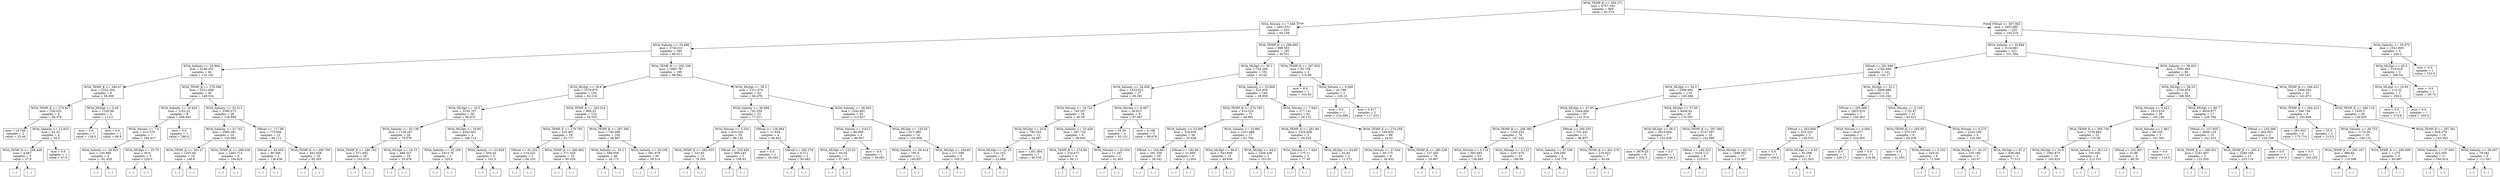 digraph Tree {
node [shape=box] ;
0 [label="WOA_TEMP_K <= 294.271\nmse = 4757.183\nsamples = 660\nvalue = 92.574"] ;
1 [label="WOA_Nitrate <= 7.549\nmse = 2401.971\nsamples = 435\nvalue = 60.109"] ;
0 -> 1 [labeldistance=2.5, labelangle=45, headlabel="True"] ;
2 [label="WOA_Salinity <= 33.696\nmse = 2734.021\nsamples = 240\nvalue = 80.411"] ;
1 -> 2 ;
3 [label="WOA_Salinity <= 20.994\nmse = 4146.252\nsamples = 44\nvalue = 132.191"] ;
2 -> 3 ;
4 [label="WOA_TEMP_K <= 290.67\nmse = 1524.354\nsamples = 8\nvalue = 56.858"] ;
3 -> 4 ;
5 [label="WOA_TEMP_K <= 279.627\nmse = 226.022\nsamples = 6\nvalue = 38.378"] ;
4 -> 5 ;
6 [label="mse = 14.746\nsamples = 2\nvalue = 25.48"] ;
5 -> 6 ;
7 [label="WOA_Salinity <= 12.923\nmse = 22.25\nsamples = 4\nvalue = 54.5"] ;
5 -> 7 ;
8 [label="WOA_TEMP_K <= 290.448\nmse = 4.667\nsamples = 3\nvalue = 57.0"] ;
7 -> 8 ;
9 [label="(...)"] ;
8 -> 9 ;
10 [label="(...)"] ;
8 -> 10 ;
13 [label="mse = 0.0\nsamples = 1\nvalue = 47.0"] ;
7 -> 13 ;
14 [label="WOA_MLDpt <= 5.45\nmse = 1320.98\nsamples = 2\nvalue = 112.3"] ;
4 -> 14 ;
15 [label="mse = 0.0\nsamples = 1\nvalue = 138.0"] ;
14 -> 15 ;
16 [label="mse = 0.0\nsamples = 1\nvalue = 60.9"] ;
14 -> 16 ;
17 [label="WOA_TEMP_K <= 278.596\nmse = 3231.408\nsamples = 36\nvalue = 148.334"] ;
3 -> 17 ;
18 [label="WOA_Salinity <= 33.424\nmse = 1252.23\nsamples = 8\nvalue = 206.643"] ;
17 -> 18 ;
19 [label="WOA_Nitrate <= 7.0\nmse = 414.576\nsamples = 7\nvalue = 194.417"] ;
18 -> 19 ;
20 [label="WOA_Salinity <= 28.925\nmse = 105.984\nsamples = 4\nvalue = 181.625"] ;
19 -> 20 ;
21 [label="(...)"] ;
20 -> 21 ;
22 [label="(...)"] ;
20 -> 22 ;
25 [label="WOA_MLDpt <= 25.75\nmse = 50.0\nsamples = 3\nvalue = 220.0"] ;
19 -> 25 ;
26 [label="(...)"] ;
25 -> 26 ;
27 [label="(...)"] ;
25 -> 27 ;
28 [label="mse = 0.0\nsamples = 1\nvalue = 280.0"] ;
18 -> 28 ;
29 [label="WOA_Salinity <= 32.513\nmse = 2380.072\nsamples = 28\nvalue = 128.898"] ;
17 -> 29 ;
30 [label="WOA_Salinity <= 31.743\nmse = 2085.381\nsamples = 16\nvalue = 155.983"] ;
29 -> 30 ;
31 [label="WOA_TEMP_K <= 291.27\nmse = 1203.84\nsamples = 10\nvalue = 140.6"] ;
30 -> 31 ;
32 [label="(...)"] ;
31 -> 32 ;
49 [label="(...)"] ;
31 -> 49 ;
50 [label="WOA_TEMP_K <= 289.338\nmse = 2462.714\nsamples = 6\nvalue = 184.825"] ;
30 -> 50 ;
51 [label="(...)"] ;
50 -> 51 ;
54 [label="(...)"] ;
50 -> 54 ;
61 [label="SWrad <= 117.08\nmse = 773.836\nsamples = 12\nvalue = 96.112"] ;
29 -> 61 ;
62 [label="SWrad <= 93.654\nmse = 86.306\nsamples = 2\nvalue = 136.636"] ;
61 -> 62 ;
63 [label="(...)"] ;
62 -> 63 ;
64 [label="(...)"] ;
62 -> 64 ;
65 [label="WOA_TEMP_K <= 290.709\nmse = 402.458\nsamples = 10\nvalue = 85.305"] ;
61 -> 65 ;
66 [label="(...)"] ;
65 -> 66 ;
79 [label="(...)"] ;
65 -> 79 ;
82 [label="WOA_TEMP_K <= 292.358\nmse = 1695.787\nsamples = 196\nvalue = 68.942"] ;
2 -> 82 ;
83 [label="WOA_MLDpt <= 18.9\nmse = 1579.875\nsamples = 154\nvalue = 62.216"] ;
82 -> 83 ;
84 [label="WOA_MLDpt <= 16.5\nmse = 3150.707\nsamples = 30\nvalue = 96.875"] ;
83 -> 84 ;
85 [label="WOA_Salinity <= 35.138\nmse = 1128.187\nsamples = 26\nvalue = 79.878"] ;
84 -> 85 ;
86 [label="WOA_TEMP_K <= 290.793\nmse = 671.692\nsamples = 16\nvalue = 102.615"] ;
85 -> 86 ;
87 [label="(...)"] ;
86 -> 87 ;
114 [label="(...)"] ;
86 -> 114 ;
115 [label="WOA_MLDpt <= 16.15\nmse = 488.327\nsamples = 10\nvalue = 55.878"] ;
85 -> 115 ;
116 [label="(...)"] ;
115 -> 116 ;
123 [label="(...)"] ;
115 -> 123 ;
124 [label="WOA_MLDpt <= 16.95\nmse = 4243.061\nsamples = 4\nvalue = 186.714"] ;
84 -> 124 ;
125 [label="WOA_Salinity <= 35.259\nmse = 1613.76\nsamples = 2\nvalue = 220.8"] ;
124 -> 125 ;
126 [label="(...)"] ;
125 -> 126 ;
127 [label="(...)"] ;
125 -> 127 ;
128 [label="WOA_Salinity <= 33.828\nmse = 650.25\nsamples = 2\nvalue = 101.5"] ;
124 -> 128 ;
129 [label="(...)"] ;
128 -> 129 ;
130 [label="(...)"] ;
128 -> 130 ;
131 [label="WOA_TEMP_K <= 282.514\nmse = 908.23\nsamples = 124\nvalue = 54.553"] ;
83 -> 131 ;
132 [label="WOA_TEMP_K <= 279.795\nmse = 432.807\nsamples = 18\nvalue = 91.717"] ;
131 -> 132 ;
133 [label="SWrad <= 91.334\nmse = 174.222\nsamples = 2\nvalue = 66.333"] ;
132 -> 133 ;
134 [label="(...)"] ;
133 -> 134 ;
135 [label="(...)"] ;
133 -> 135 ;
136 [label="WOA_TEMP_K <= 280.862\nmse = 371.529\nsamples = 16\nvalue = 95.028"] ;
132 -> 136 ;
137 [label="(...)"] ;
136 -> 137 ;
144 [label="(...)"] ;
136 -> 144 ;
157 [label="WOA_TEMP_K <= 287.386\nmse = 740.906\nsamples = 106\nvalue = 48.967"] ;
131 -> 157 ;
158 [label="WOA_Salinity <= 35.2\nmse = 589.058\nsamples = 46\nvalue = 34.172"] ;
157 -> 158 ;
159 [label="(...)"] ;
158 -> 159 ;
190 [label="(...)"] ;
158 -> 190 ;
217 [label="WOA_Salinity <= 34.238\nmse = 581.876\nsamples = 60\nvalue = 59.514"] ;
157 -> 217 ;
218 [label="(...)"] ;
217 -> 218 ;
225 [label="(...)"] ;
217 -> 225 ;
316 [label="WOA_MLDpt <= 59.3\nmse = 1311.974\nsamples = 42\nvalue = 94.479"] ;
82 -> 316 ;
317 [label="WOA_Salinity <= 36.689\nmse = 742.359\nsamples = 22\nvalue = 77.311"] ;
316 -> 317 ;
318 [label="WOA_Nitrate <= 3.334\nmse = 633.323\nsamples = 18\nvalue = 86.132"] ;
317 -> 318 ;
319 [label="WOA_TEMP_K <= 292.933\nmse = 323.85\nsamples = 13\nvalue = 79.293"] ;
318 -> 319 ;
320 [label="(...)"] ;
319 -> 320 ;
323 [label="(...)"] ;
319 -> 323 ;
344 [label="SWrad <= 233.926\nmse = 989.243\nsamples = 5\nvalue = 108.93"] ;
318 -> 344 ;
345 [label="(...)"] ;
344 -> 345 ;
350 [label="(...)"] ;
344 -> 350 ;
351 [label="SWrad <= 126.964\nmse = 21.834\nsamples = 4\nvalue = 48.641"] ;
317 -> 351 ;
352 [label="mse = 0.0\nsamples = 1\nvalue = 38.544"] ;
351 -> 352 ;
353 [label="SWrad <= 282.578\nmse = 8.311\nsamples = 3\nvalue = 50.083"] ;
351 -> 353 ;
354 [label="(...)"] ;
353 -> 354 ;
357 [label="(...)"] ;
353 -> 357 ;
358 [label="WOA_Salinity <= 36.603\nmse = 1244.891\nsamples = 20\nvalue = 113.937"] ;
316 -> 358 ;
359 [label="WOA_Nitrate <= 0.612\nmse = 88.099\nsamples = 4\nvalue = 66.067"] ;
358 -> 359 ;
360 [label="WOA_MLDpt <= 123.25\nmse = 94.04\nsamples = 3\nvalue = 67.462"] ;
359 -> 360 ;
361 [label="(...)"] ;
360 -> 361 ;
362 [label="(...)"] ;
360 -> 362 ;
363 [label="mse = -0.0\nsamples = 1\nvalue = 59.091"] ;
359 -> 363 ;
364 [label="WOA_MLDpt <= 135.55\nmse = 817.985\nsamples = 16\nvalue = 125.904"] ;
358 -> 364 ;
365 [label="WOA_Salinity <= 36.614\nmse = 795.9\nsamples = 11\nvalue = 140.657"] ;
364 -> 365 ;
366 [label="(...)"] ;
365 -> 366 ;
369 [label="(...)"] ;
365 -> 369 ;
374 [label="WOA_MLDpt <= 164.65\nmse = 117.598\nsamples = 5\nvalue = 105.25"] ;
364 -> 374 ;
375 [label="(...)"] ;
374 -> 375 ;
378 [label="(...)"] ;
374 -> 378 ;
381 [label="WOA_TEMP_K <= 286.095\nmse = 898.583\nsamples = 195\nvalue = 35.551"] ;
1 -> 381 ;
382 [label="WOA_MLDpt <= 30.3\nmse = 744.266\nsamples = 191\nvalue = 33.42"] ;
381 -> 382 ;
383 [label="WOA_Salinity <= 34.459\nmse = 1223.423\nsamples = 27\nvalue = 60.291"] ;
382 -> 383 ;
384 [label="WOA_Nitrate <= 19.723\nmse = 745.297\nsamples = 18\nvalue = 40.59"] ;
383 -> 384 ;
385 [label="WOA_MLDpt <= 25.8\nmse = 780.353\nsamples = 12\nvalue = 34.087"] ;
384 -> 385 ;
386 [label="WOA_MLDpt <= 22.15\nmse = 122.252\nsamples = 5\nvalue = 23.884"] ;
385 -> 386 ;
387 [label="(...)"] ;
386 -> 387 ;
388 [label="(...)"] ;
386 -> 388 ;
389 [label="mse = 1301.904\nsamples = 7\nvalue = 46.559"] ;
385 -> 389 ;
390 [label="WOA_Salinity <= 33.458\nmse = 287.724\nsamples = 6\nvalue = 56.845"] ;
384 -> 390 ;
391 [label="WOA_TEMP_K <= 274.06\nmse = 224.673\nsamples = 4\nvalue = 66.11"] ;
390 -> 391 ;
392 [label="(...)"] ;
391 -> 392 ;
395 [label="(...)"] ;
391 -> 395 ;
396 [label="WOA_Nitrate <= 25.034\nmse = 11.297\nsamples = 2\nvalue = 41.403"] ;
390 -> 396 ;
397 [label="(...)"] ;
396 -> 397 ;
398 [label="(...)"] ;
396 -> 398 ;
399 [label="WOA_Nitrate <= 8.387\nmse = 38.913\nsamples = 9\nvalue = 97.067"] ;
383 -> 399 ;
400 [label="mse = 62.56\nsamples = 4\nvalue = 93.151"] ;
399 -> 400 ;
401 [label="mse = 6.108\nsamples = 5\nvalue = 99.678"] ;
399 -> 401 ;
402 [label="WOA_Salinity <= 33.909\nmse = 524.935\nsamples = 164\nvalue = 28.959"] ;
382 -> 402 ;
403 [label="WOA_TEMP_K <= 274.795\nmse = 614.324\nsamples = 73\nvalue = 40.861"] ;
402 -> 403 ;
404 [label="WOA_Salinity <= 33.865\nmse = 318.056\nsamples = 56\nvalue = 35.628"] ;
403 -> 404 ;
405 [label="SWrad <= 154.661\nmse = 281.356\nsamples = 50\nvalue = 38.542"] ;
404 -> 405 ;
406 [label="(...)"] ;
405 -> 406 ;
431 [label="(...)"] ;
405 -> 431 ;
478 [label="SWrad <= 182.86\nmse = 21.699\nsamples = 6\nvalue = 12.904"] ;
404 -> 478 ;
479 [label="(...)"] ;
478 -> 479 ;
482 [label="(...)"] ;
478 -> 482 ;
487 [label="WOA_Salinity <= 33.891\nmse = 1251.688\nsamples = 17\nvalue = 61.794"] ;
403 -> 487 ;
488 [label="WOA_MLDpt <= 88.6\nmse = 543.609\nsamples = 15\nvalue = 49.659"] ;
487 -> 488 ;
489 [label="(...)"] ;
488 -> 489 ;
512 [label="(...)"] ;
488 -> 512 ;
517 [label="WOA_MLDpt <= 64.5\nmse = 1456.438\nsamples = 2\nvalue = 103.05"] ;
487 -> 517 ;
518 [label="(...)"] ;
517 -> 518 ;
519 [label="(...)"] ;
517 -> 519 ;
520 [label="WOA_Nitrate <= 7.642\nmse = 277.141\nsamples = 91\nvalue = 20.172"] ;
402 -> 520 ;
521 [label="WOA_TEMP_K <= 281.94\nmse = 1204.936\nsamples = 5\nvalue = 44.526"] ;
520 -> 521 ;
522 [label="WOA_Nitrate <= 7.624\nmse = 175.11\nsamples = 3\nvalue = 77.48"] ;
521 -> 522 ;
523 [label="(...)"] ;
522 -> 523 ;
524 [label="(...)"] ;
522 -> 524 ;
525 [label="WOA_MLDpt <= 63.85\nmse = 62.83\nsamples = 2\nvalue = 11.572"] ;
521 -> 525 ;
526 [label="(...)"] ;
525 -> 526 ;
527 [label="(...)"] ;
525 -> 527 ;
528 [label="WOA_TEMP_K <= 274.258\nmse = 164.652\nsamples = 86\nvalue = 18.42"] ;
520 -> 528 ;
529 [label="WOA_Nitrate <= 27.654\nmse = 85.175\nsamples = 8\nvalue = 38.452"] ;
528 -> 529 ;
530 [label="(...)"] ;
529 -> 530 ;
543 [label="(...)"] ;
529 -> 543 ;
544 [label="WOA_TEMP_K <= 285.239\nmse = 137.293\nsamples = 78\nvalue = 16.867"] ;
528 -> 544 ;
545 [label="(...)"] ;
544 -> 545 ;
644 [label="(...)"] ;
544 -> 644 ;
645 [label="WOA_TEMP_K <= 287.625\nmse = 83.759\nsamples = 4\nvalue = 115.98"] ;
381 -> 645 ;
646 [label="mse = 0.0\nsamples = 1\nvalue = 103.53"] ;
645 -> 646 ;
647 [label="WOA_Nitrate <= 9.569\nmse = 42.786\nsamples = 3\nvalue = 120.13"] ;
645 -> 647 ;
648 [label="mse = 0.0\nsamples = 1\nvalue = 134.669"] ;
647 -> 648 ;
649 [label="mse = 0.617\nsamples = 2\nvalue = 117.223"] ;
647 -> 649 ;
650 [label="SWrad <= 307.363\nmse = 3402.995\nsamples = 225\nvalue = 154.518"] ;
0 -> 650 [labeldistance=2.5, labelangle=-45, headlabel="False"] ;
651 [label="WOA_Salinity <= 35.694\nmse = 3124.681\nsamples = 221\nvalue = 151.304"] ;
650 -> 651 ;
652 [label="SWrad <= 261.699\nmse = 2744.849\nsamples = 141\nvalue = 142.17"] ;
651 -> 652 ;
653 [label="WOA_MLDpt <= 54.5\nmse = 2399.992\nsamples = 119\nvalue = 149.268"] ;
652 -> 653 ;
654 [label="WOA_MLDpt <= 47.95\nmse = 1444.844\nsamples = 87\nvalue = 141.514"] ;
653 -> 654 ;
655 [label="WOA_TEMP_K <= 298.365\nmse = 1245.033\nsamples = 76\nvalue = 147.242"] ;
654 -> 655 ;
656 [label="WOA_Nitrate <= 0.119\nmse = 582.693\nsamples = 53\nvalue = 138.945"] ;
655 -> 656 ;
657 [label="(...)"] ;
656 -> 657 ;
664 [label="(...)"] ;
656 -> 664 ;
731 [label="WOA_Nitrate <= 0.122\nmse = 2257.675\nsamples = 23\nvalue = 166.68"] ;
655 -> 731 ;
732 [label="(...)"] ;
731 -> 732 ;
749 [label="(...)"] ;
731 -> 749 ;
776 [label="SWrad <= 160.255\nmse = 751.441\nsamples = 11\nvalue = 96.837"] ;
654 -> 776 ;
777 [label="WOA_Salinity <= 32.539\nmse = 258.299\nsamples = 4\nvalue = 134.779"] ;
776 -> 777 ;
778 [label="(...)"] ;
777 -> 778 ;
779 [label="(...)"] ;
777 -> 779 ;
782 [label="WOA_TEMP_K <= 301.279\nmse = 216.923\nsamples = 7\nvalue = 83.04"] ;
776 -> 782 ;
783 [label="(...)"] ;
782 -> 783 ;
794 [label="(...)"] ;
782 -> 794 ;
795 [label="WOA_MLDpt <= 57.65\nmse = 4406.62\nsamples = 32\nvalue = 170.591"] ;
653 -> 795 ;
796 [label="WOA_MLDpt <= 56.3\nmse = 3615.904\nsamples = 7\nvalue = 232.836"] ;
795 -> 796 ;
797 [label="mse = 3976.25\nsamples = 6\nvalue = 232.5"] ;
796 -> 797 ;
798 [label="mse = 0.0\nsamples = 1\nvalue = 236.2"] ;
796 -> 798 ;
799 [label="WOA_TEMP_K <= 297.384\nmse = 3147.397\nsamples = 25\nvalue = 152.086"] ;
795 -> 799 ;
800 [label="SWrad <= 160.325\nmse = 3226.112\nsamples = 8\nvalue = 210.011"] ;
799 -> 800 ;
801 [label="(...)"] ;
800 -> 801 ;
806 [label="(...)"] ;
800 -> 806 ;
811 [label="WOA_MLDpt <= 62.75\nmse = 1696.951\nsamples = 17\nvalue = 133.467"] ;
799 -> 811 ;
812 [label="(...)"] ;
811 -> 812 ;
819 [label="(...)"] ;
811 -> 819 ;
834 [label="WOA_MLDpt <= 22.1\nmse = 2806.986\nsamples = 22\nvalue = 102.242"] ;
652 -> 834 ;
835 [label="SWrad <= 295.966\nmse = 1823.919\nsamples = 7\nvalue = 158.403"] ;
834 -> 835 ;
836 [label="SWrad <= 263.848\nmse = 510.252\nsamples = 5\nvalue = 136.535"] ;
835 -> 836 ;
837 [label="mse = 0.0\nsamples = 1\nvalue = 106.6"] ;
836 -> 837 ;
838 [label="WOA_MLDpt <= 8.55\nmse = 93.298\nsamples = 4\nvalue = 151.503"] ;
836 -> 838 ;
839 [label="(...)"] ;
838 -> 839 ;
840 [label="(...)"] ;
838 -> 840 ;
845 [label="WOA_Nitrate <= 0.004\nmse = 26.677\nsamples = 2\nvalue = 224.005"] ;
835 -> 845 ;
846 [label="mse = 0.0\nsamples = 1\nvalue = 229.17"] ;
845 -> 846 ;
847 [label="mse = 0.0\nsamples = 1\nvalue = 218.84"] ;
845 -> 847 ;
848 [label="WOA_Nitrate <= 0.129\nmse = 1732.87\nsamples = 15\nvalue = 83.521"] ;
834 -> 848 ;
849 [label="WOA_TEMP_K <= 295.65\nmse = 475.191\nsamples = 9\nvalue = 65.236"] ;
848 -> 849 ;
850 [label="mse = 0.0\nsamples = 1\nvalue = 21.053"] ;
849 -> 850 ;
851 [label="WOA_Nitrate <= 0.102\nmse = 224.35\nsamples = 8\nvalue = 71.548"] ;
849 -> 851 ;
852 [label="(...)"] ;
851 -> 852 ;
865 [label="(...)"] ;
851 -> 865 ;
866 [label="WOA_Nitrate <= 0.275\nmse = 2242.199\nsamples = 6\nvalue = 120.091"] ;
848 -> 866 ;
867 [label="WOA_MLDpt <= 30.15\nmse = 220.188\nsamples = 3\nvalue = 162.67"] ;
866 -> 867 ;
868 [label="(...)"] ;
867 -> 868 ;
869 [label="(...)"] ;
867 -> 869 ;
872 [label="WOA_MLDpt <= 67.2\nmse = 638.264\nsamples = 3\nvalue = 77.512"] ;
866 -> 872 ;
873 [label="(...)"] ;
872 -> 873 ;
874 [label="(...)"] ;
872 -> 874 ;
877 [label="WOA_Salinity <= 36.453\nmse = 3383.963\nsamples = 80\nvalue = 165.543"] ;
651 -> 877 ;
878 [label="WOA_MLDpt <= 38.25\nmse = 3720.978\nsamples = 45\nvalue = 186.583"] ;
877 -> 878 ;
879 [label="WOA_Nitrate <= 0.423\nmse = 1813.616\nsamples = 28\nvalue = 165.194"] ;
878 -> 879 ;
880 [label="WOA_TEMP_K <= 300.736\nmse = 1278.864\nsamples = 23\nvalue = 176.36"] ;
879 -> 880 ;
881 [label="WOA_MLDpt <= 30.9\nmse = 1092.873\nsamples = 19\nvalue = 165.625"] ;
880 -> 881 ;
882 [label="(...)"] ;
881 -> 882 ;
903 [label="(...)"] ;
881 -> 903 ;
904 [label="WOA_Salinity <= 36.114\nmse = 155.556\nsamples = 4\nvalue = 213.333"] ;
880 -> 904 ;
905 [label="(...)"] ;
904 -> 905 ;
906 [label="(...)"] ;
904 -> 906 ;
907 [label="WOA_Nitrate <= 1.961\nmse = 86.335\nsamples = 5\nvalue = 101.393"] ;
879 -> 907 ;
908 [label="SWrad <= 231.867\nmse = 31.86\nsamples = 4\nvalue = 96.35"] ;
907 -> 908 ;
909 [label="(...)"] ;
908 -> 909 ;
910 [label="(...)"] ;
908 -> 910 ;
915 [label="mse = 0.0\nsamples = 1\nvalue = 114.0"] ;
907 -> 915 ;
916 [label="WOA_MLDpt <= 80.7\nmse = 4829.877\nsamples = 17\nvalue = 226.794"] ;
878 -> 916 ;
917 [label="SWrad <= 147.835\nmse = 3666.119\nsamples = 15\nvalue = 241.333"] ;
916 -> 917 ;
918 [label="WOA_TEMP_K <= 296.301\nmse = 2161.807\nsamples = 2\nvalue = 123.505"] ;
917 -> 918 ;
919 [label="(...)"] ;
918 -> 919 ;
920 [label="(...)"] ;
918 -> 920 ;
921 [label="WOA_TEMP_K <= 295.4\nmse = 2289.358\nsamples = 13\nvalue = 253.116"] ;
917 -> 921 ;
922 [label="(...)"] ;
921 -> 922 ;
923 [label="(...)"] ;
921 -> 923 ;
938 [label="SWrad <= 245.066\nmse = 444.953\nsamples = 2\nvalue = 120.169"] ;
916 -> 938 ;
939 [label="mse = 0.0\nsamples = 1\nvalue = 150.0"] ;
938 -> 939 ;
940 [label="mse = 0.0\nsamples = 1\nvalue = 105.253"] ;
938 -> 940 ;
941 [label="WOA_TEMP_K <= 294.452\nmse = 1946.542\nsamples = 35\nvalue = 141.873"] ;
877 -> 941 ;
942 [label="WOA_TEMP_K <= 294.415\nmse = 546.746\nsamples = 6\nvalue = 193.846"] ;
941 -> 942 ;
943 [label="mse = 281.633\nsamples = 4\nvalue = 175.714"] ;
942 -> 943 ;
944 [label="mse = 25.0\nsamples = 2\nvalue = 215.0"] ;
942 -> 944 ;
945 [label="WOA_TEMP_K <= 296.118\nmse = 1439.3\nsamples = 29\nvalue = 128.625"] ;
941 -> 945 ;
946 [label="WOA_Salinity <= 36.723\nmse = 1174.26\nsamples = 10\nvalue = 100.131"] ;
945 -> 946 ;
947 [label="WOA_TEMP_K <= 295.197\nmse = 966.84\nsamples = 7\nvalue = 110.596"] ;
946 -> 947 ;
948 [label="(...)"] ;
947 -> 948 ;
955 [label="(...)"] ;
947 -> 955 ;
958 [label="WOA_TEMP_K <= 295.099\nmse = 1.275\nsamples = 3\nvalue = 60.887"] ;
946 -> 958 ;
959 [label="(...)"] ;
958 -> 959 ;
960 [label="(...)"] ;
958 -> 960 ;
961 [label="WOA_TEMP_K <= 297.361\nmse = 828.378\nsamples = 19\nvalue = 145.543"] ;
945 -> 961 ;
962 [label="WOA_Salinity <= 37.004\nmse = 422.505\nsamples = 11\nvalue = 160.814"] ;
961 -> 962 ;
963 [label="(...)"] ;
962 -> 963 ;
976 [label="(...)"] ;
962 -> 976 ;
977 [label="WOA_Salinity <= 36.497\nmse = 79.581\nsamples = 8\nvalue = 111.947"] ;
961 -> 977 ;
978 [label="(...)"] ;
977 -> 978 ;
981 [label="(...)"] ;
977 -> 981 ;
990 [label="WOA_Salinity <= 35.975\nmse = 1541.809\nsamples = 4\nvalue = 256.2"] ;
650 -> 990 ;
991 [label="WOA_MLDpt <= 45.5\nmse = 519.918\nsamples = 3\nvalue = 266.54"] ;
990 -> 991 ;
992 [label="WOA_MLDpt <= 19.95\nmse = 115.32\nsamples = 2\nvalue = 256.2"] ;
991 -> 992 ;
993 [label="mse = 0.0\nsamples = 1\nvalue = 274.8"] ;
992 -> 993 ;
994 [label="mse = 0.0\nsamples = 1\nvalue = 250.0"] ;
992 -> 994 ;
995 [label="mse = -0.0\nsamples = 1\nvalue = 307.9"] ;
991 -> 995 ;
996 [label="mse = -0.0\nsamples = 1\nvalue = 152.8"] ;
990 -> 996 ;
}